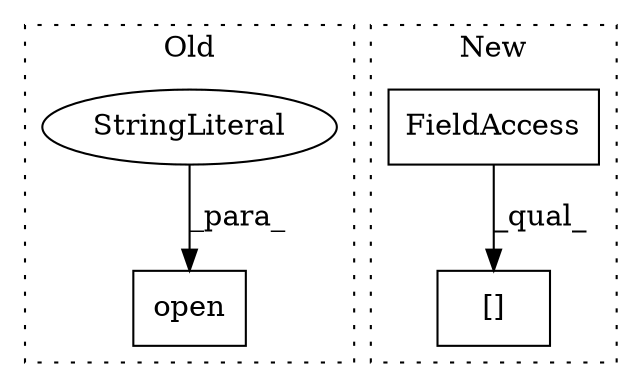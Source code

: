 digraph G {
subgraph cluster0 {
1 [label="open" a="32" s="3183,3205" l="5,1" shape="box"];
3 [label="StringLiteral" a="45" s="3188" l="13" shape="ellipse"];
label = "Old";
style="dotted";
}
subgraph cluster1 {
2 [label="[]" a="2" s="6371,6405" l="15,1" shape="box"];
4 [label="FieldAccess" a="22" s="6371" l="4" shape="box"];
label = "New";
style="dotted";
}
3 -> 1 [label="_para_"];
4 -> 2 [label="_qual_"];
}